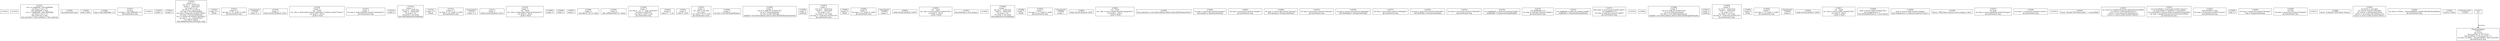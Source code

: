 digraph graphname {
n13333 [shape=box,label="(13333)"];
n13332 [shape=box,label="(13332)"];
n13331 [shape=box,label="(13331)\nvar x = imgWidth / this.tileWidth\nvar tmp = cast x | 0\nthis.numRows = tmp\nvar x = imgHeight / this.tileHeight\nvar tmp = cast x | 0\nthis.numCols = tmp\nthis.numTiles = this.numRows * this.numCols"];
n13330 [shape=box,label="(13330)\n@:cond-branch tmp"];
n13329 [shape=box,label="(13329)\ntmp = false"];
n13328 [shape=box,label="(13328)\ntmp = this.tileHeight > 0"];
n13327 [shape=box,label="(13327)\nvar tmp\nvar tmp = this.tileWidth > 0\n@:cond-branch tmp"];
n13326 [shape=box,label="(13326)"];
n13325 [shape=box,label="(13325)\nLoops: 2"];
n13324 [shape=box,label="(13324)\nLoops: 2"];
n13323 [shape=box,label="(13323)\nLoops: 4, 2\nvar val = `_head.item\n`_head = `_head.next\nvar frame = val\nvar frame = cast frame\nvar tmp = this.tileProps[id]\nvar tmp = frame.att.resolve(\"tileid\")\nvar tmp = Std.parseInt(tmp)\nvar x = frame.att.resolve(\"duration\")\nvar tmp = __js__(\"parseFloat\")\nvar tmp = tmp(x)\ntmp.addAnimationFrame(tmp, tmp)"];
n13322 [shape=box,label="(13322)\nLoops: 4, 2\nbreak"];
n13321 [shape=box,label="(13321)\nLoops: 4, 2\nvar tmp = ! ((`_head != null))\n@:cond-branch tmp"];
n13320 [shape=box,label="<loop-head>
(13320)\nLoops: 4, 2"];
n13319 [shape=box,label="(13319)\nLoops: 2\nwhile ((true)) @:block 13321"];
n13318 [shape=box,label="(13318)\nLoops: 2\nvar `_head\nvar _this = node.node.resolve(\"animation\").nodes.resolve(\"frame\")\nvar head = _this.h\n`_head = head"];
n13317 [shape=box,label="(13317)\nLoops: 2\nvar tmp = node.hasNode.resolve(\"animation\")\n@:cond-branch tmp"];
n13316 [shape=box,label="(13316)\nLoops: 2"];
n13315 [shape=box,label="(13315)\nLoops: 3, 2\nvar val = `_head.item\n`_head = `_head.next\nvar prop = val\nvar prop = cast prop\nthis.tileProps[id].extend(prop)"];
n13314 [shape=box,label="(13314)\nLoops: 3, 2\nbreak"];
n13313 [shape=box,label="(13313)\nLoops: 3, 2\nvar tmp = ! ((`_head != null))\n@:cond-branch tmp"];
n13312 [shape=box,label="<loop-head>
(13312)\nLoops: 3, 2"];
n13311 [shape=box,label="(13311)\nLoops: 2\nwhile ((true)) @:block 13313"];
n13310 [shape=box,label="(13310)\nLoops: 2\nvar `_head\nvar _this = node.nodes.resolve(\"properties\")\nvar head = _this.h\n`_head = head"];
n13309 [shape=box,label="(13309)\nLoops: 2"];
n13308 [shape=box,label="(13308)\nLoops: 2"];
n13307 [shape=box,label="(13307)\nLoops: 2"];
n13306 [shape=box,label="(13306)\nLoops: 2\n_this.h[cast \"id\"] = value"];
n13305 [shape=box,label="(13305)\nLoops: 2\n_this.setReserved(\"id\", value)"];
n13304 [shape=box,label="(13304)\nLoops: 2\nvar tmp = __js__(\"__map_reserved\")\nvar tmp = tmp[\"id\"]\nvar tmp = tmp != null\n@:cond-branch tmp"];
n13303 [shape=box,label="(13303)\nLoops: 2\nvalue = \"\" + id"];
n13302 [shape=box,label="(13302)\nLoops: 2\nvalue = \"null\""];
n13301 [shape=box,label="(13301)\nLoops: 2\nvar _this = cast this\nvar value\nvar value = id == null\n@:cond-branch value"];
n13300 [shape=box,label="(13300)\nLoops: 2\nvar this = this.tileProps[id].keys"];
n13299 [shape=box,label="(13299)\nLoops: 2\nvar id = node.att.resolve(\"id\")\nvar id = Std.parseInt(id)\nvar tmp = this.tileProps\ntmp[id] = new flixel.addons.editors.tiled.TiledTilePropertySet(id)"];
n13298 [shape=box,label="(13298)\nLoops: 2\ncontinue"];
n13297 [shape=box,label="(13297)\nLoops: 2\nvar val = `_head.item\n`_head = `_head.next\nvar node = val\nvar node = cast node\nvar tmp = ! node.has.resolve(\"id\")\n@:cond-branch tmp"];
n13296 [shape=box,label="(13296)\nLoops: 2\nbreak"];
n13295 [shape=box,label="(13295)\nLoops: 2\nvar tmp = ! ((`_head != null))\n@:cond-branch tmp"];
n13294 [shape=box,label="<loop-head>
(13294)\nLoops: 2"];
n13293 [shape=box,label="(13293)\nwhile ((true)) @:block 13295"];
n13292 [shape=box,label="(13292)\nvar `_head\nvar _this = source.nodes.resolve(\"tile\")\nvar head = _this.h\n`_head = head"];
n13291 [shape=box,label="(13291)\nthis.tileProps = new Array()"];
n13290 [shape=box,label="(13290)"];
n13289 [shape=box,label="(13289)\nLoops: 1\nvar val = `_head.item\n`_head = `_head.next\nvar prop = val\nvar prop = cast prop\nthis.properties.extend(prop)"];
n13288 [shape=box,label="(13288)\nLoops: 1\nbreak"];
n13287 [shape=box,label="(13287)\nLoops: 1\nvar tmp = ! ((`_head != null))\n@:cond-branch tmp"];
n13286 [shape=box,label="<loop-head>
(13286)\nLoops: 1"];
n13285 [shape=box,label="(13285)\nwhile ((true)) @:block 13287"];
n13284 [shape=box,label="(13284)\nvar `_head\nvar _this = source.nodes.resolve(\"properties\")\nvar head = _this.h\n`_head = head"];
n13283 [shape=box,label="(13283)\nthis.properties = new flixel.addons.editors.tiled.TiledPropertySet()"];
n13282 [shape=box,label="(13282)\nvar tmp = source.att.resolve(\"margin\")\nthis.margin = Std.parseInt(tmp)"];
n13281 [shape=box,label="(13281)\nvar tmp = source.has.resolve(\"margin\")\n@:cond-branch tmp"];
n13280 [shape=box,label="(13280)\nvar tmp = source.att.resolve(\"spacing\")\nthis.spacing = Std.parseInt(tmp)"];
n13279 [shape=box,label="(13279)\nvar tmp = source.has.resolve(\"spacing\")\n@:cond-branch tmp"];
n13278 [shape=box,label="(13278)\nvar tmp = source.att.resolve(\"tileheight\")\nthis.tileHeight = Std.parseInt(tmp)"];
n13277 [shape=box,label="(13277)\nvar tmp = source.has.resolve(\"tileheight\")\n@:cond-branch tmp"];
n13276 [shape=box,label="(13276)\nvar tmp = source.att.resolve(\"tilewidth\")\nthis.tileWidth = Std.parseInt(tmp)"];
n13275 [shape=box,label="(13275)\nvar tmp = source.has.resolve(\"tilewidth\")\n@:cond-branch tmp"];
n13274 [shape=box,label="(13274)\nvar imgHeight = node.att.resolve(\"height\")\nimgHeight = Std.parseInt(imgHeight)"];
n13273 [shape=box,label="(13273)\nvar imgHeight = 0\nvar tmp = node.has.resolve(\"height\")\n@:cond-branch tmp"];
n13272 [shape=box,label="(13272)\nvar imgWidth = node.att.resolve(\"width\")\nimgWidth = Std.parseInt(imgWidth)"];
n13271 [shape=box,label="(13271)\nthis.name = source.att.resolve(\"name\")\nvar imgWidth = 0\nvar tmp = node.has.resolve(\"width\")\n@:cond-branch tmp"];
n13270 [shape=box,label="(13270)"];
n13269 [shape=box,label="(13269)"];
n13268 [shape=box,label="(13268)\nLoops: 0\nvar id = node.att.resolve(\"id\")\nvar id = Std.parseInt(id)\nvar tmp = this.tileImagesSources\ntmp[id] = new flixel.addons.editors.tiled.TiledImageTile(node)"];
n13267 [shape=box,label="(13267)\nLoops: 0\ncontinue"];
n13266 [shape=box,label="(13266)\nLoops: 0\nvar val = `_head.item\n`_head = `_head.next\nvar node = val\nvar node = cast node\nvar tmp = ! node.has.resolve(\"id\")\n@:cond-branch tmp"];
n13265 [shape=box,label="(13265)\nLoops: 0\nbreak"];
n13264 [shape=box,label="(13264)\nLoops: 0\nvar tmp = ! ((`_head != null))\n@:cond-branch tmp"];
n13263 [shape=box,label="<loop-head>
(13263)\nLoops: 0"];
n13262 [shape=box,label="(13262)\nwhile ((true)) @:block 13264"];
n13261 [shape=box,label="(13261)\nvar `_head\nvar _this = source.nodes.resolve(\"tile\")\nvar head = _this.h\n`_head = head"];
n13260 [shape=box,label="(13260)\nnode = source.node.resolve(\"tile\")\nthis.imageSource = \"\"\nthis.tileImagesSources = new Array()"];
n13259 [shape=box,label="(13259)\nnode = source.node.resolve(\"image\")\nthis.imageSource = node.att.resolve(\"source\")"];
n13258 [shape=box,label="(13258)\nthrow \"TMX tileset misses source image or tiles\""];
n13257 [shape=box,label="(13257)\nvar node\nvar tmp = source.hasNode.resolve(\"image\")\n@:cond-branch tmp"];
n13256 [shape=box,label="(13256)\nvar tmp = ! source.has.resolve(\"source\")\n@:cond-branch tmp"];
n13255 [shape=box,label="(13255)"];
n13254 [shape=box,label="(13254)\nthrow \"Invalid TSX tileset path: \" + sourcePath"];
n13253 [shape=box,label="(13253)\nvar source = openfl.utils.Assets.getText(sourcePath)\nvar source = Xml.parse(source)\nsource = new haxe.xml.Fast(source)\nsource = source.node.resolve(\"tileset\")"];
n13252 [shape=box,label="(13252)\nvar sourcePath = source.att.resolve(\"source\")\nvar sourcePath = rootPath + sourcePath\nvar sourcePath = haxe.io.Path.normalize(sourcePath)\nvar tmp = openfl.utils.Assets.exists(sourcePath)\n@:cond-branch tmp"];
n13251 [shape=box,label="(13251)\nthis.firstGID = tmp\nvar tmp = source.has.resolve(\"source\")\n@:cond-branch tmp"];
n13250 [shape=box,label="(13250)\ntmp = 1"];
n13249 [shape=box,label="(13249)\nvar tmp = source.att.resolve(\"firstgid\")\ntmp = Std.parseInt(tmp)"];
n13248 [shape=box,label="(13248)\nvar tmp\nvar tmp = source.has.resolve(\"firstgid\")\n@:cond-branch tmp"];
n13247 [shape=box,label="(13247)"];
n13246 [shape=box,label="(13246)\nthrow \"Unknown TMX tileset format\""];
n13245 [shape=box,label="(13245)\nvar bytes = cast data\nvar source = bytes.toString()\nvar source = Xml.parse(source)\nsource = new haxe.xml.Fast(source)\nsource = source.node.resolve(\"tileset\")"];
n13244 [shape=box,label="(13244)\nvar tmp = js.Boot.__instanceof(data, openfl.utils.ByteArrayData)\n@:cond-branch tmp"];
n13243 [shape=box,label="(13243)\nsource = data"];
n13242 [shape=box,label="<function-end>
(13242)"];
n13241 [shape=box,label="<function-begin>
(13241)\nvar source\nthis.numTiles = 16777215\nthis.numRows = this.numCols = 1\nvar tmp = js.Boot.__instanceof(data, haxe.xml.Fast)\n@:cond-branch tmp"];
n1 [shape=box,label="<root>
(1)"];
n1 -> n13241[label="function"];
}
